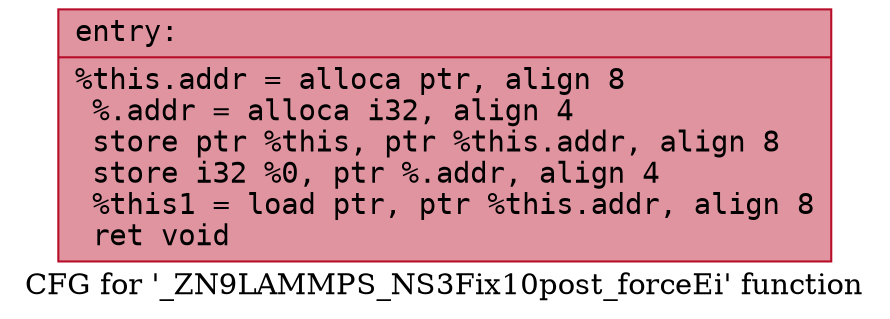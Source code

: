 digraph "CFG for '_ZN9LAMMPS_NS3Fix10post_forceEi' function" {
	label="CFG for '_ZN9LAMMPS_NS3Fix10post_forceEi' function";

	Node0x55d7f49be6a0 [shape=record,color="#b70d28ff", style=filled, fillcolor="#b70d2870" fontname="Courier",label="{entry:\l|  %this.addr = alloca ptr, align 8\l  %.addr = alloca i32, align 4\l  store ptr %this, ptr %this.addr, align 8\l  store i32 %0, ptr %.addr, align 4\l  %this1 = load ptr, ptr %this.addr, align 8\l  ret void\l}"];
}
